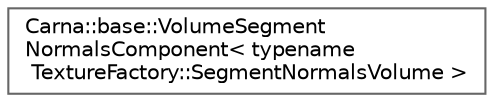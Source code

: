 digraph "Graphical Class Hierarchy"
{
 // LATEX_PDF_SIZE
  bgcolor="transparent";
  edge [fontname=Helvetica,fontsize=10,labelfontname=Helvetica,labelfontsize=10];
  node [fontname=Helvetica,fontsize=10,shape=box,height=0.2,width=0.4];
  rankdir="LR";
  Node0 [id="Node000000",label="Carna::base::VolumeSegment\lNormalsComponent\< typename\l TextureFactory::SegmentNormalsVolume \>",height=0.2,width=0.4,color="grey40", fillcolor="white", style="filled",URL="$classCarna_1_1base_1_1VolumeSegmentNormalsComponent.html",tooltip=" "];
}

